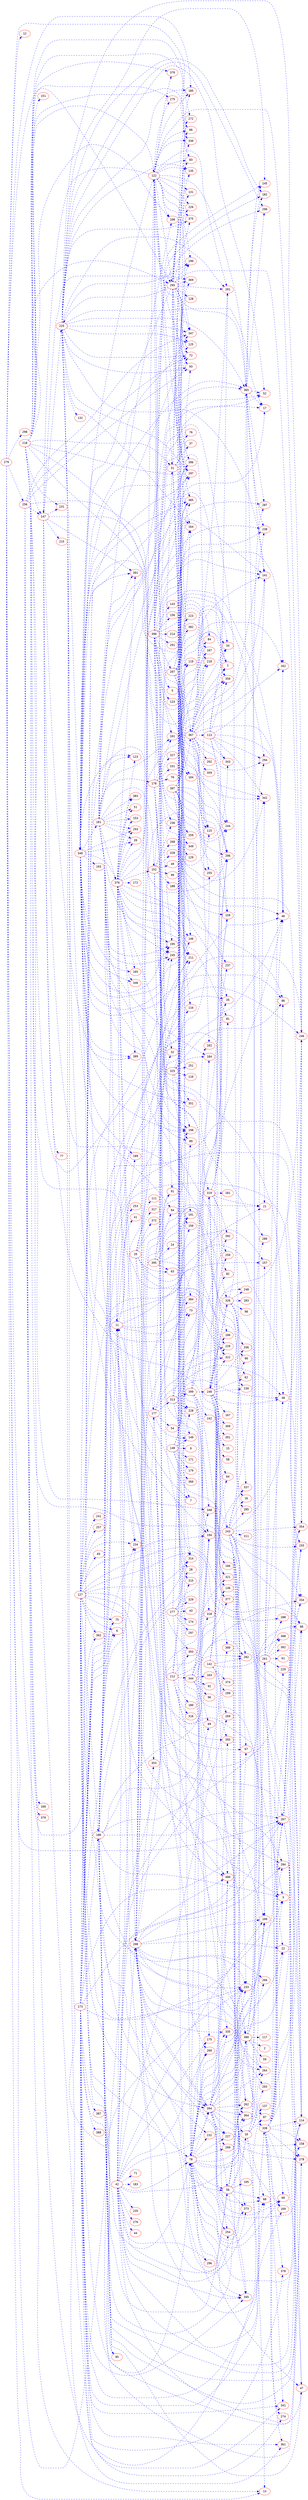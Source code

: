 digraph dumpedGraph {
		node[color=Red,fontname=Courier]
		edge[color=Blue,style=dashed]
		rankdir=LR; //Rank Direction Left to Right
		/*Total Nodes : 48 */
"10"->{"13" "68" "87" "137" "157" "203" "280" "342"}
"11"->{"35" "41" "157" "189" "191" "208" "234" "253" "285" "353"}
"20"->{"63" "91" "111" "157" "177" "191" "211" "260" "317" "372"}
"31"->{"37" "66" "76" "78" "90" "146" "149" "211" "272" "335"}
"42"->{"44" "47" "56" "68" "71" "78" "91" "100" "114" "175" "183" "194" "208" "235" "245" "254" "260" "262" "267" "269" "276" "296" "300" "345" "394"}
"56"->{"10" "68" "90" "100" "105" "233" "345" "364" "373" "380"}
"78"->{"22" "47" "56" "60" "68" "114" "175" "194" "209" "227" "232" "233" "254" "260" "262" "264" "267" "296" "335" "345" "364" "373" "393" "394" "400"}
"113"->{"1" "34" "46" "141" "206" "244" "294" "342" "343" "350"}
"122"->{"31" "66" "83" "93" "108" "131" "135" "147" "159" "185" "190" "197" "201" "226" "246" "275" "295" "314" "330" "340" "347" "365" "370" "375" "396"}
"127"->{"3" "6" "65" "75" "78" "80" "155" "158" "186" "194" "211" "220" "233" "234" "241" "257" "266" "278" "282" "284" "288" "314" "334" "362" "394"}
"142"->{"64" "244" "246" "282" "299" "308" "337" "374" "393" "400"}
"147"->{"77" "215" "225" "231" "301" "337" "350" "369" "377" "389"}
"148"->{"0" "7" "38" "46" "89" "149" "171" "179" "360" "392"}
"152"->{"31" "49" "99" "188" "236" "268" "319" "328" "380" "393"}
"173"->{"3" "6" "17" "46" "75" "78" "85" "125" "169" "186" "197" "206" "234" "246" "267" "274" "284" "314" "338" "341" "345" "361" "378" "387" "388"}
"177"->{"21" "32" "54" "67" "149" "220" "229" "303" "313" "322"}
"178"->{"52" "64" "70" "101" "245" "264" "280" "318" "327" "331"}
"181"->{"11" "34" "39" "51" "72" "82" "89" "101" "108" "123" "152" "153" "178" "184" "195" "198" "211" "245" "293" "301" "376" "383" "385" "396" "400"}
"186"->{"3" "6" "11" "47" "56" "75" "78" "80" "85" "114" "155" "158" "211" "232" "233" "234" "246" "262" "267" "278" "282" "314" "334" "354" "394"}
"207"->{"1" "34" "46" "84" "104" "107" "115" "119" "141" "162" "175" "191" "206" "210" "211" "223" "294" "342" "350" "367" "369" "382" "385"}
"208"->{"10" "21" "22" "56" "67" "100" "115" "122" "150" "177" "197" "198" "227" "233" "262" "264" "321" "322" "335" "353" "364" "373" "380" "394" "400"}
"212"->{"3" "100" "136" "180" "206" "228" "303" "315" "316" "344"}
"218"->{"31" "32" "66" "83" "102" "108" "122" "147" "151" "159" "231" "275" "295" "321" "322" "326" "330" "341" "348" "370"}
"225"->{"17" "52" "72" "93" "94" "125" "132" "135" "141" "145" "164" "182" "185" "190" "194" "197" "201" "233" "246" "290" "340" "347" "361" "365" "375"}
"240"->{"15" "38" "58" "62" "82" "100" "106" "114" "136" "166" "167" "169" "201" "220" "230" "248" "269" "300" "309" "321" "322" "326" "336" "377" "391"}
"243"->{"11" "16" "67" "80" "114" "155" "158" "233" "246" "262" "267" "278" "282" "285" "287" "311" "334" "337" "354"}
"256"->{"13" "72" "87" "93" "147" "160" "238" "347" "379"}
"261"->{"22" "38" "60" "61" "86" "162" "229" "288" "302" "308"}
"267"->{"11" "47" "80" "114" "155" "158" "246" "278" "334" "354"}
"277"->{"28" "43" "83" "93" "174" "201" "297" "329" "345" "348"}
"279"->{"12" "13" "69" "185" "256" "267" "272" "295" "298" "362"}
"295"->{"72" "93" "125" "128" "131" "135" "164" "185" "190" "194" "197" "201" "225" "226" "228" "246" "314" "330" "340" "347" "365" "369" "375" "385" "396"}
"307"->{"1" "46" "107" "115" "116" "129" "141" "150" "159" "162" "164" "206" "210" "244" "255" "259" "342" "343" "349" "350" "354" "367"}
"313"->{"28" "38" "73" "194" "206" "228" "238" "315" "384" "399"}
"319"->{"21" "35" "81" "159" "237" "243" "250" "254" "281" "392"}
"325"->{"46" "86" "89" "110" "184" "190" "198" "251" "255" "351"}
"326"->{"62" "98" "100" "114" "230" "240" "248" "283" "336" "365"}
"338"->{"3" "11" "46" "47" "80" "114" "155" "158" "169" "246" "267" "274" "278" "284" "334" "341" "354" "361" "378"}
"340"->{"7" "39" "73" "86" "119" "123" "146" "165" "181" "189" "193" "195" "197" "198" "245" "293" "301" "346" "347" "351" "365" "376" "385" "389" "396"}
"344"->{"92" "96" "100" "163" "184" "194" "203" "318" "377"}
"365"->{"17" "21" "52" "141" "145" "182" "238" "287" "290"}
"367"->{"1" "34" "46" "84" "107" "113" "115" "141" "162" "202" "206" "210" "244" "255" "294" "342" "343" "350" "359"}
"376"->{"39" "51" "81" "86" "119" "123" "146" "152" "153" "165" "172" "195" "198" "211" "234" "245" "284" "293" "301" "346" "383" "385" "389" "396" "400"}
"380"->{"2" "59" "87" "100" "117" "261" "264" "266" "294" "338"}
"390"->{"5" "17" "35" "38" "52" "91" "101" "104" "124" "141" "143" "145" "156" "182" "195" "207" "214" "236" "237" "238" "287" "290" "291" "365" "385"}
"394"->{"10" "22" "56" "60" "68" "100" "208" "209" "227" "233" "262" "264" "335" "345" "364" "373" "380" "400"}
"395"->{"16" "24" "63" "94" "106" "116" "164" "191" "195" "384"}
"399"->{"69" "102" "114" "159" "166" "240" "242" "250" "319" "348"}
}